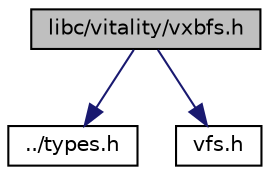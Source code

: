 digraph "libc/vitality/vxbfs.h"
{
  edge [fontname="Helvetica",fontsize="10",labelfontname="Helvetica",labelfontsize="10"];
  node [fontname="Helvetica",fontsize="10",shape=record];
  Node0 [label="libc/vitality/vxbfs.h",height=0.2,width=0.4,color="black", fillcolor="grey75", style="filled", fontcolor="black"];
  Node0 -> Node1 [color="midnightblue",fontsize="10",style="solid",fontname="Helvetica"];
  Node1 [label="../types.h",height=0.2,width=0.4,color="black", fillcolor="white", style="filled",URL="$a00134.html"];
  Node0 -> Node2 [color="midnightblue",fontsize="10",style="solid",fontname="Helvetica"];
  Node2 [label="vfs.h",height=0.2,width=0.4,color="black", fillcolor="white", style="filled",URL="$a00179.html"];
}
